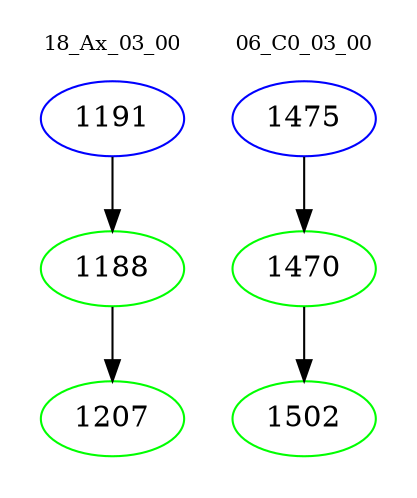 digraph{
subgraph cluster_0 {
color = white
label = "18_Ax_03_00";
fontsize=10;
T0_1191 [label="1191", color="blue"]
T0_1191 -> T0_1188 [color="black"]
T0_1188 [label="1188", color="green"]
T0_1188 -> T0_1207 [color="black"]
T0_1207 [label="1207", color="green"]
}
subgraph cluster_1 {
color = white
label = "06_C0_03_00";
fontsize=10;
T1_1475 [label="1475", color="blue"]
T1_1475 -> T1_1470 [color="black"]
T1_1470 [label="1470", color="green"]
T1_1470 -> T1_1502 [color="black"]
T1_1502 [label="1502", color="green"]
}
}
